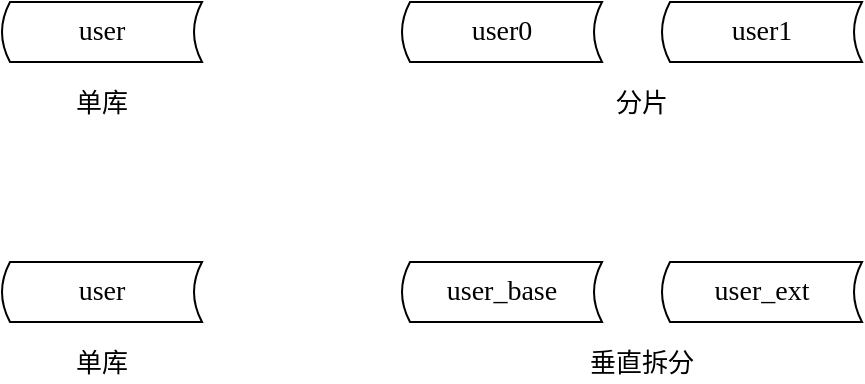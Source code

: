 <mxfile version="12.9.9" type="device" pages="4"><diagram id="cHXJ9bTuvYxFkufL6P1U" name="垂直拆分与水平切分"><mxGraphModel dx="1072" dy="792" grid="1" gridSize="10" guides="1" tooltips="1" connect="1" arrows="1" fold="1" page="1" pageScale="1" pageWidth="827" pageHeight="1169" math="0" shadow="0"><root><mxCell id="0"/><mxCell id="1" parent="0"/><mxCell id="yXXVbkdtq05244R4SasM-1" value="user" style="shape=dataStorage;whiteSpace=wrap;html=1;size=0.04;fontSize=14;fontFamily=Verdana;" vertex="1" parent="1"><mxGeometry x="180" y="170" width="100" height="30" as="geometry"/></mxCell><mxCell id="yXXVbkdtq05244R4SasM-2" value="user0" style="shape=dataStorage;whiteSpace=wrap;html=1;size=0.04;fontSize=14;fontFamily=Verdana;" vertex="1" parent="1"><mxGeometry x="380" y="170" width="100" height="30" as="geometry"/></mxCell><mxCell id="yXXVbkdtq05244R4SasM-3" value="user1" style="shape=dataStorage;whiteSpace=wrap;html=1;size=0.04;fontSize=14;fontFamily=Verdana;" vertex="1" parent="1"><mxGeometry x="510" y="170" width="100" height="30" as="geometry"/></mxCell><mxCell id="yXXVbkdtq05244R4SasM-4" value="user" style="shape=dataStorage;whiteSpace=wrap;html=1;size=0.04;fontSize=14;fontFamily=Verdana;" vertex="1" parent="1"><mxGeometry x="180" y="300" width="100" height="30" as="geometry"/></mxCell><mxCell id="yXXVbkdtq05244R4SasM-5" value="user_base" style="shape=dataStorage;whiteSpace=wrap;html=1;size=0.04;fontSize=14;fontFamily=Verdana;" vertex="1" parent="1"><mxGeometry x="380" y="300" width="100" height="30" as="geometry"/></mxCell><mxCell id="yXXVbkdtq05244R4SasM-6" value="user_ext" style="shape=dataStorage;whiteSpace=wrap;html=1;size=0.04;fontSize=14;fontFamily=Verdana;" vertex="1" parent="1"><mxGeometry x="510" y="300" width="100" height="30" as="geometry"/></mxCell><mxCell id="yXXVbkdtq05244R4SasM-7" value="单库" style="text;html=1;strokeColor=none;fillColor=none;align=center;verticalAlign=middle;whiteSpace=wrap;rounded=0;fontFamily=Verdana;fontSize=13;" vertex="1" parent="1"><mxGeometry x="210" y="210" width="40" height="20" as="geometry"/></mxCell><mxCell id="yXXVbkdtq05244R4SasM-8" value="分片" style="text;html=1;strokeColor=none;fillColor=none;align=center;verticalAlign=middle;whiteSpace=wrap;rounded=0;fontFamily=Verdana;fontSize=13;" vertex="1" parent="1"><mxGeometry x="480" y="210" width="40" height="20" as="geometry"/></mxCell><mxCell id="yXXVbkdtq05244R4SasM-9" value="单库" style="text;html=1;strokeColor=none;fillColor=none;align=center;verticalAlign=middle;whiteSpace=wrap;rounded=0;fontFamily=Verdana;fontSize=13;" vertex="1" parent="1"><mxGeometry x="210" y="340" width="40" height="20" as="geometry"/></mxCell><mxCell id="yXXVbkdtq05244R4SasM-10" value="垂直拆分" style="text;html=1;strokeColor=none;fillColor=none;align=center;verticalAlign=middle;whiteSpace=wrap;rounded=0;fontFamily=Verdana;fontSize=13;" vertex="1" parent="1"><mxGeometry x="470" y="340" width="60" height="20" as="geometry"/></mxCell></root></mxGraphModel></diagram><diagram id="cjuPaU8CrpwIIyyUUoxu" name="高可用"><mxGraphModel dx="1072" dy="792" grid="1" gridSize="10" guides="1" tooltips="1" connect="1" arrows="1" fold="1" page="1" pageScale="1" pageWidth="827" pageHeight="1169" math="0" shadow="0"><root><mxCell id="R0lEgRRvWp4TJdrfiQ_4-0"/><mxCell id="R0lEgRRvWp4TJdrfiQ_4-1" parent="R0lEgRRvWp4TJdrfiQ_4-0"/><mxCell id="Yo55XiwkaCCwu8jJKTqi-3" style="edgeStyle=orthogonalEdgeStyle;rounded=0;orthogonalLoop=1;jettySize=auto;html=1;exitX=0.5;exitY=1;exitDx=0;exitDy=0;fontFamily=Verdana;fontSize=14;" edge="1" parent="R0lEgRRvWp4TJdrfiQ_4-1" source="Yo55XiwkaCCwu8jJKTqi-0" target="Yo55XiwkaCCwu8jJKTqi-1"><mxGeometry relative="1" as="geometry"/></mxCell><mxCell id="Yo55XiwkaCCwu8jJKTqi-0" value="client" style="rounded=1;whiteSpace=wrap;html=1;fontFamily=Verdana;fontSize=14;arcSize=50;fillColor=#dae8fc;strokeColor=#6c8ebf;" vertex="1" parent="R0lEgRRvWp4TJdrfiQ_4-1"><mxGeometry y="120" width="120" height="30" as="geometry"/></mxCell><mxCell id="Yo55XiwkaCCwu8jJKTqi-6" style="edgeStyle=orthogonalEdgeStyle;rounded=0;orthogonalLoop=1;jettySize=auto;html=1;exitX=1;exitY=0.5;exitDx=0;exitDy=0;entryX=0;entryY=0.5;entryDx=0;entryDy=0;fontFamily=Verdana;fontSize=14;" edge="1" parent="R0lEgRRvWp4TJdrfiQ_4-1"><mxGeometry relative="1" as="geometry"><mxPoint x="120" y="210" as="sourcePoint"/><mxPoint x="170" y="210" as="targetPoint"/></mxGeometry></mxCell><mxCell id="Yo55XiwkaCCwu8jJKTqi-1" value="nginx" style="rounded=0;whiteSpace=wrap;html=1;fontFamily=Verdana;fontSize=14;" vertex="1" parent="R0lEgRRvWp4TJdrfiQ_4-1"><mxGeometry y="200" width="120" height="30" as="geometry"/></mxCell><mxCell id="Yo55XiwkaCCwu8jJKTqi-7" style="edgeStyle=orthogonalEdgeStyle;rounded=0;orthogonalLoop=1;jettySize=auto;html=1;exitX=0;exitY=0.5;exitDx=0;exitDy=0;entryX=1;entryY=0.5;entryDx=0;entryDy=0;fontFamily=Verdana;fontSize=14;" edge="1" parent="R0lEgRRvWp4TJdrfiQ_4-1"><mxGeometry relative="1" as="geometry"><mxPoint x="170" y="220" as="sourcePoint"/><mxPoint x="120" y="220" as="targetPoint"/></mxGeometry></mxCell><mxCell id="Yo55XiwkaCCwu8jJKTqi-2" value="nginx" style="rounded=0;whiteSpace=wrap;html=1;fontFamily=Verdana;fontSize=14;" vertex="1" parent="R0lEgRRvWp4TJdrfiQ_4-1"><mxGeometry x="170" y="200" width="120" height="30" as="geometry"/></mxCell><mxCell id="Yo55XiwkaCCwu8jJKTqi-8" value="1.2.3.4" style="text;html=1;strokeColor=none;fillColor=none;align=center;verticalAlign=middle;whiteSpace=wrap;rounded=0;fontFamily=Verdana;fontSize=13;" vertex="1" parent="R0lEgRRvWp4TJdrfiQ_4-1"><mxGeometry x="10" y="180" width="40" height="20" as="geometry"/></mxCell><mxCell id="Yo55XiwkaCCwu8jJKTqi-9" value="1.2.3.4" style="text;html=1;strokeColor=none;fillColor=none;align=center;verticalAlign=middle;whiteSpace=wrap;rounded=0;fontFamily=Verdana;fontSize=13;" vertex="1" parent="R0lEgRRvWp4TJdrfiQ_4-1"><mxGeometry x="180" y="180" width="40" height="20" as="geometry"/></mxCell><mxCell id="Yo55XiwkaCCwu8jJKTqi-10" value="keepalived + virtual IP&lt;br&gt;保障高可用" style="text;html=1;strokeColor=none;fillColor=none;align=center;verticalAlign=middle;whiteSpace=wrap;rounded=0;fontFamily=Verdana;fontSize=13;" vertex="1" parent="R0lEgRRvWp4TJdrfiQ_4-1"><mxGeometry x="60" y="240" width="160" height="20" as="geometry"/></mxCell><mxCell id="Yo55XiwkaCCwu8jJKTqi-18" style="rounded=0;orthogonalLoop=1;jettySize=auto;html=1;exitX=0.5;exitY=1;exitDx=0;exitDy=0;entryX=0.5;entryY=0;entryDx=0;entryDy=0;fontFamily=Verdana;fontSize=13;" edge="1" parent="R0lEgRRvWp4TJdrfiQ_4-1" source="Yo55XiwkaCCwu8jJKTqi-11" target="Yo55XiwkaCCwu8jJKTqi-14"><mxGeometry relative="1" as="geometry"/></mxCell><mxCell id="Yo55XiwkaCCwu8jJKTqi-19" style="edgeStyle=none;rounded=0;orthogonalLoop=1;jettySize=auto;html=1;exitX=0.5;exitY=1;exitDx=0;exitDy=0;entryX=0.5;entryY=0;entryDx=0;entryDy=0;fontFamily=Verdana;fontSize=13;" edge="1" parent="R0lEgRRvWp4TJdrfiQ_4-1" source="Yo55XiwkaCCwu8jJKTqi-11" target="Yo55XiwkaCCwu8jJKTqi-15"><mxGeometry relative="1" as="geometry"/></mxCell><mxCell id="Yo55XiwkaCCwu8jJKTqi-11" value="nginx" style="rounded=0;whiteSpace=wrap;html=1;fontFamily=Verdana;fontSize=14;" vertex="1" parent="R0lEgRRvWp4TJdrfiQ_4-1"><mxGeometry x="565" y="120" width="120" height="30" as="geometry"/></mxCell><mxCell id="Yo55XiwkaCCwu8jJKTqi-12" value="shadow-nginx" style="strokeWidth=1;html=1;shape=mxgraph.flowchart.annotation_1;align=left;pointerEvents=1;fontFamily=Verdana;fontSize=13;" vertex="1" parent="R0lEgRRvWp4TJdrfiQ_4-1"><mxGeometry x="330" y="200" width="40" height="30" as="geometry"/></mxCell><mxCell id="Yo55XiwkaCCwu8jJKTqi-13" value="" style="endArrow=none;html=1;fontFamily=Verdana;fontSize=13;exitX=1;exitY=0.5;exitDx=0;exitDy=0;entryX=0;entryY=0.5;entryDx=0;entryDy=0;entryPerimeter=0;" edge="1" parent="R0lEgRRvWp4TJdrfiQ_4-1" source="Yo55XiwkaCCwu8jJKTqi-2" target="Yo55XiwkaCCwu8jJKTqi-12"><mxGeometry width="50" height="50" relative="1" as="geometry"><mxPoint x="390" y="410" as="sourcePoint"/><mxPoint x="440" y="360" as="targetPoint"/></mxGeometry></mxCell><mxCell id="Yo55XiwkaCCwu8jJKTqi-14" value="web-server" style="rounded=0;whiteSpace=wrap;html=1;fontFamily=Verdana;fontSize=14;" vertex="1" parent="R0lEgRRvWp4TJdrfiQ_4-1"><mxGeometry x="490" y="230" width="120" height="30" as="geometry"/></mxCell><mxCell id="Yo55XiwkaCCwu8jJKTqi-15" value="web-server" style="rounded=0;whiteSpace=wrap;html=1;fontFamily=Verdana;fontSize=14;" vertex="1" parent="R0lEgRRvWp4TJdrfiQ_4-1"><mxGeometry x="640" y="230" width="120" height="30" as="geometry"/></mxCell><mxCell id="Yo55XiwkaCCwu8jJKTqi-16" value="nginx-conf" style="strokeWidth=1;html=1;shape=mxgraph.flowchart.annotation_1;align=left;pointerEvents=1;fontFamily=Verdana;fontSize=13;" vertex="1" parent="R0lEgRRvWp4TJdrfiQ_4-1"><mxGeometry x="730" y="120" width="40" height="30" as="geometry"/></mxCell><mxCell id="Yo55XiwkaCCwu8jJKTqi-17" value="" style="endArrow=none;html=1;fontFamily=Verdana;fontSize=13;entryX=0;entryY=0.5;entryDx=0;entryDy=0;entryPerimeter=0;exitX=1;exitY=0.5;exitDx=0;exitDy=0;" edge="1" parent="R0lEgRRvWp4TJdrfiQ_4-1" source="Yo55XiwkaCCwu8jJKTqi-11" target="Yo55XiwkaCCwu8jJKTqi-16"><mxGeometry width="50" height="50" relative="1" as="geometry"><mxPoint x="390" y="410" as="sourcePoint"/><mxPoint x="440" y="360" as="targetPoint"/></mxGeometry></mxCell><mxCell id="Yo55XiwkaCCwu8jJKTqi-20" value="192.168.0.1" style="text;html=1;strokeColor=none;fillColor=none;align=center;verticalAlign=middle;whiteSpace=wrap;rounded=0;fontFamily=Verdana;fontSize=13;" vertex="1" parent="R0lEgRRvWp4TJdrfiQ_4-1"><mxGeometry x="530" y="260" width="40" height="20" as="geometry"/></mxCell><mxCell id="Yo55XiwkaCCwu8jJKTqi-21" value="192.168.0.2" style="text;html=1;strokeColor=none;fillColor=none;align=center;verticalAlign=middle;whiteSpace=wrap;rounded=0;fontFamily=Verdana;fontSize=13;" vertex="1" parent="R0lEgRRvWp4TJdrfiQ_4-1"><mxGeometry x="680" y="260" width="40" height="20" as="geometry"/></mxCell><mxCell id="Yo55XiwkaCCwu8jJKTqi-22" value="web保障高可用" style="text;html=1;strokeColor=none;fillColor=none;align=center;verticalAlign=middle;whiteSpace=wrap;rounded=0;fontFamily=Verdana;fontSize=13;" vertex="1" parent="R0lEgRRvWp4TJdrfiQ_4-1"><mxGeometry x="575" y="280" width="100" height="20" as="geometry"/></mxCell><mxCell id="Yo55XiwkaCCwu8jJKTqi-24" value="" style="rounded=0;whiteSpace=wrap;html=1;strokeWidth=1;fontFamily=Verdana;fontSize=13;" vertex="1" parent="R0lEgRRvWp4TJdrfiQ_4-1"><mxGeometry x="70" y="350" width="120" height="80" as="geometry"/></mxCell><mxCell id="Yo55XiwkaCCwu8jJKTqi-29" style="edgeStyle=none;rounded=0;orthogonalLoop=1;jettySize=auto;html=1;exitX=0.5;exitY=1;exitDx=0;exitDy=0;entryX=0.5;entryY=0;entryDx=0;entryDy=0;fontFamily=Verdana;fontSize=14;" edge="1" parent="R0lEgRRvWp4TJdrfiQ_4-1" source="Yo55XiwkaCCwu8jJKTqi-25" target="Yo55XiwkaCCwu8jJKTqi-27"><mxGeometry relative="1" as="geometry"/></mxCell><mxCell id="Yo55XiwkaCCwu8jJKTqi-30" style="edgeStyle=none;rounded=0;orthogonalLoop=1;jettySize=auto;html=1;exitX=0.5;exitY=1;exitDx=0;exitDy=0;entryX=0.5;entryY=0;entryDx=0;entryDy=0;fontFamily=Verdana;fontSize=14;" edge="1" parent="R0lEgRRvWp4TJdrfiQ_4-1" source="Yo55XiwkaCCwu8jJKTqi-25" target="Yo55XiwkaCCwu8jJKTqi-28"><mxGeometry relative="1" as="geometry"/></mxCell><mxCell id="Yo55XiwkaCCwu8jJKTqi-25" value="connection&lt;br&gt;pool" style="rounded=0;whiteSpace=wrap;html=1;strokeWidth=1;fontFamily=Verdana;fontSize=14;" vertex="1" parent="R0lEgRRvWp4TJdrfiQ_4-1"><mxGeometry x="80" y="380" width="100" height="50" as="geometry"/></mxCell><mxCell id="Yo55XiwkaCCwu8jJKTqi-26" value="web-server" style="text;html=1;strokeColor=none;fillColor=none;align=center;verticalAlign=middle;whiteSpace=wrap;rounded=0;fontFamily=Verdana;fontSize=14;" vertex="1" parent="R0lEgRRvWp4TJdrfiQ_4-1"><mxGeometry x="85" y="350" width="90" height="20" as="geometry"/></mxCell><mxCell id="Yo55XiwkaCCwu8jJKTqi-27" value="service" style="rounded=0;whiteSpace=wrap;html=1;fontFamily=Verdana;fontSize=14;" vertex="1" parent="R0lEgRRvWp4TJdrfiQ_4-1"><mxGeometry y="510" width="120" height="30" as="geometry"/></mxCell><mxCell id="Yo55XiwkaCCwu8jJKTqi-28" value="service" style="rounded=0;whiteSpace=wrap;html=1;fontFamily=Verdana;fontSize=14;" vertex="1" parent="R0lEgRRvWp4TJdrfiQ_4-1"><mxGeometry x="140" y="510" width="120" height="30" as="geometry"/></mxCell><mxCell id="Yo55XiwkaCCwu8jJKTqi-31" value="192.168.0.1" style="text;html=1;strokeColor=none;fillColor=none;align=center;verticalAlign=middle;whiteSpace=wrap;rounded=0;fontFamily=Verdana;fontSize=13;" vertex="1" parent="R0lEgRRvWp4TJdrfiQ_4-1"><mxGeometry x="40" y="540" width="40" height="20" as="geometry"/></mxCell><mxCell id="Yo55XiwkaCCwu8jJKTqi-32" value="192.168.0.2" style="text;html=1;strokeColor=none;fillColor=none;align=center;verticalAlign=middle;whiteSpace=wrap;rounded=0;fontFamily=Verdana;fontSize=13;" vertex="1" parent="R0lEgRRvWp4TJdrfiQ_4-1"><mxGeometry x="180" y="540" width="40" height="20" as="geometry"/></mxCell><mxCell id="Yo55XiwkaCCwu8jJKTqi-33" value="service-connection-pool&lt;br&gt;保障高可用" style="text;html=1;strokeColor=none;fillColor=none;align=center;verticalAlign=middle;whiteSpace=wrap;rounded=0;fontFamily=Verdana;fontSize=13;" vertex="1" parent="R0lEgRRvWp4TJdrfiQ_4-1"><mxGeometry x="50" y="565" width="160" height="20" as="geometry"/></mxCell><mxCell id="Yo55XiwkaCCwu8jJKTqi-34" value="" style="rounded=0;whiteSpace=wrap;html=1;strokeWidth=1;fontFamily=Verdana;fontSize=13;" vertex="1" parent="R0lEgRRvWp4TJdrfiQ_4-1"><mxGeometry x="450" y="350" width="120" height="80" as="geometry"/></mxCell><mxCell id="Yo55XiwkaCCwu8jJKTqi-47" style="edgeStyle=none;rounded=0;orthogonalLoop=1;jettySize=auto;html=1;exitX=0.5;exitY=1;exitDx=0;exitDy=0;entryX=0.5;entryY=0;entryDx=0;entryDy=0;fontFamily=Verdana;fontSize=14;" edge="1" parent="R0lEgRRvWp4TJdrfiQ_4-1" source="Yo55XiwkaCCwu8jJKTqi-35" target="Yo55XiwkaCCwu8jJKTqi-37"><mxGeometry relative="1" as="geometry"/></mxCell><mxCell id="Yo55XiwkaCCwu8jJKTqi-35" value="redis&lt;br&gt;client" style="rounded=0;whiteSpace=wrap;html=1;strokeWidth=1;fontFamily=Verdana;fontSize=14;" vertex="1" parent="R0lEgRRvWp4TJdrfiQ_4-1"><mxGeometry x="460" y="380" width="100" height="50" as="geometry"/></mxCell><mxCell id="Yo55XiwkaCCwu8jJKTqi-36" value="service" style="text;html=1;strokeColor=none;fillColor=none;align=center;verticalAlign=middle;whiteSpace=wrap;rounded=0;fontFamily=Verdana;fontSize=14;" vertex="1" parent="R0lEgRRvWp4TJdrfiQ_4-1"><mxGeometry x="465" y="350" width="90" height="20" as="geometry"/></mxCell><mxCell id="Yo55XiwkaCCwu8jJKTqi-42" style="edgeStyle=none;rounded=0;orthogonalLoop=1;jettySize=auto;html=1;exitX=0.5;exitY=1;exitDx=0;exitDy=0;entryX=0.5;entryY=0;entryDx=0;entryDy=0;fontFamily=Verdana;fontSize=14;" edge="1" parent="R0lEgRRvWp4TJdrfiQ_4-1" source="Yo55XiwkaCCwu8jJKTqi-37" target="Yo55XiwkaCCwu8jJKTqi-39"><mxGeometry relative="1" as="geometry"/></mxCell><mxCell id="Yo55XiwkaCCwu8jJKTqi-37" value="redis-Master" style="rounded=0;whiteSpace=wrap;html=1;fontFamily=Verdana;fontSize=14;fillColor=#f8cecc;strokeColor=#b85450;" vertex="1" parent="R0lEgRRvWp4TJdrfiQ_4-1"><mxGeometry x="450" y="480" width="120" height="30" as="geometry"/></mxCell><mxCell id="Yo55XiwkaCCwu8jJKTqi-39" value="redis-Slave" style="rounded=0;whiteSpace=wrap;html=1;fontFamily=Verdana;fontSize=14;fillColor=#f8cecc;strokeColor=#b85450;" vertex="1" parent="R0lEgRRvWp4TJdrfiQ_4-1"><mxGeometry x="530" y="570" width="120" height="30" as="geometry"/></mxCell><mxCell id="Yo55XiwkaCCwu8jJKTqi-41" style="edgeStyle=none;rounded=0;orthogonalLoop=1;jettySize=auto;html=1;exitX=0;exitY=0.5;exitDx=0;exitDy=0;entryX=1;entryY=0.5;entryDx=0;entryDy=0;fontFamily=Verdana;fontSize=14;" edge="1" parent="R0lEgRRvWp4TJdrfiQ_4-1" source="Yo55XiwkaCCwu8jJKTqi-40" target="Yo55XiwkaCCwu8jJKTqi-37"><mxGeometry relative="1" as="geometry"/></mxCell><mxCell id="Yo55XiwkaCCwu8jJKTqi-43" style="edgeStyle=none;rounded=0;orthogonalLoop=1;jettySize=auto;html=1;exitX=0;exitY=0.5;exitDx=0;exitDy=0;entryX=1;entryY=0.5;entryDx=0;entryDy=0;fontFamily=Verdana;fontSize=14;" edge="1" parent="R0lEgRRvWp4TJdrfiQ_4-1" source="Yo55XiwkaCCwu8jJKTqi-40" target="Yo55XiwkaCCwu8jJKTqi-39"><mxGeometry relative="1" as="geometry"/></mxCell><mxCell id="Yo55XiwkaCCwu8jJKTqi-40" value="redis-sentinel集群" style="rounded=0;whiteSpace=wrap;html=1;fontFamily=Verdana;fontSize=14;" vertex="1" parent="R0lEgRRvWp4TJdrfiQ_4-1"><mxGeometry x="687" y="480" width="140" height="30" as="geometry"/></mxCell><mxCell id="Yo55XiwkaCCwu8jJKTqi-44" value="监控" style="text;html=1;strokeColor=none;fillColor=#ffffff;align=center;verticalAlign=middle;whiteSpace=wrap;rounded=0;fontFamily=Verdana;fontSize=13;" vertex="1" parent="R0lEgRRvWp4TJdrfiQ_4-1"><mxGeometry x="605" y="485" width="40" height="20" as="geometry"/></mxCell><mxCell id="Yo55XiwkaCCwu8jJKTqi-45" value="同步" style="text;html=1;strokeColor=none;fillColor=#ffffff;align=center;verticalAlign=middle;whiteSpace=wrap;rounded=0;fontFamily=Verdana;fontSize=13;" vertex="1" parent="R0lEgRRvWp4TJdrfiQ_4-1"><mxGeometry x="535" y="530" width="40" height="20" as="geometry"/></mxCell><mxCell id="Yo55XiwkaCCwu8jJKTqi-46" value="监控" style="text;html=1;strokeColor=none;fillColor=#ffffff;align=center;verticalAlign=middle;whiteSpace=wrap;rounded=0;fontFamily=Verdana;fontSize=13;" vertex="1" parent="R0lEgRRvWp4TJdrfiQ_4-1"><mxGeometry x="650" y="530" width="40" height="20" as="geometry"/></mxCell><mxCell id="Yo55XiwkaCCwu8jJKTqi-48" value="主从cache集群+哨兵监控&lt;br&gt;保证集群高可用" style="text;html=1;strokeColor=none;fillColor=none;align=center;verticalAlign=middle;whiteSpace=wrap;rounded=0;fontFamily=Verdana;fontSize=13;" vertex="1" parent="R0lEgRRvWp4TJdrfiQ_4-1"><mxGeometry x="545" y="610" width="160" height="20" as="geometry"/></mxCell></root></mxGraphModel></diagram><diagram id="0lLbZSlMw4wosfLUOM_E" name="从库高可用"><mxGraphModel dx="1072" dy="792" grid="1" gridSize="10" guides="1" tooltips="1" connect="1" arrows="1" fold="1" page="1" pageScale="1" pageWidth="827" pageHeight="1169" math="0" shadow="0"><root><mxCell id="L9Lb4GcVMqWj3CEtq9_g-0"/><mxCell id="L9Lb4GcVMqWj3CEtq9_g-1" parent="L9Lb4GcVMqWj3CEtq9_g-0"/><mxCell id="N3piHp5VtlPQtu1yn1-5-3" style="edgeStyle=none;rounded=0;orthogonalLoop=1;jettySize=auto;html=1;exitX=0.5;exitY=1;exitDx=0;exitDy=0;entryX=0.5;entryY=0;entryDx=0;entryDy=0;fontFamily=Verdana;fontSize=14;" edge="1" parent="L9Lb4GcVMqWj3CEtq9_g-1" source="N3piHp5VtlPQtu1yn1-5-0" target="N3piHp5VtlPQtu1yn1-5-1"><mxGeometry relative="1" as="geometry"/></mxCell><mxCell id="N3piHp5VtlPQtu1yn1-5-4" style="edgeStyle=none;rounded=0;orthogonalLoop=1;jettySize=auto;html=1;exitX=0.5;exitY=1;exitDx=0;exitDy=0;entryX=0.5;entryY=0;entryDx=0;entryDy=0;fontFamily=Verdana;fontSize=14;" edge="1" parent="L9Lb4GcVMqWj3CEtq9_g-1" source="N3piHp5VtlPQtu1yn1-5-0" target="N3piHp5VtlPQtu1yn1-5-2"><mxGeometry relative="1" as="geometry"/></mxCell><mxCell id="N3piHp5VtlPQtu1yn1-5-0" value="m" style="shape=dataStorage;whiteSpace=wrap;html=1;size=0.04;fontSize=14;fontFamily=Verdana;" vertex="1" parent="L9Lb4GcVMqWj3CEtq9_g-1"><mxGeometry x="180" y="170" width="100" height="30" as="geometry"/></mxCell><mxCell id="N3piHp5VtlPQtu1yn1-5-1" value="s" style="shape=dataStorage;whiteSpace=wrap;html=1;size=0.04;fontSize=14;fontFamily=Verdana;" vertex="1" parent="L9Lb4GcVMqWj3CEtq9_g-1"><mxGeometry x="95" y="280" width="100" height="30" as="geometry"/></mxCell><mxCell id="N3piHp5VtlPQtu1yn1-5-2" value="s" style="shape=dataStorage;whiteSpace=wrap;html=1;size=0.04;fontSize=14;fontFamily=Verdana;" vertex="1" parent="L9Lb4GcVMqWj3CEtq9_g-1"><mxGeometry x="265" y="280" width="100" height="30" as="geometry"/></mxCell><mxCell id="N3piHp5VtlPQtu1yn1-5-6" value="" style="shape=flexArrow;endArrow=classic;html=1;fontFamily=Verdana;fontSize=14;width=9;endSize=3.7;endWidth=12;" edge="1" parent="L9Lb4GcVMqWj3CEtq9_g-1"><mxGeometry width="50" height="50" relative="1" as="geometry"><mxPoint x="230" y="120" as="sourcePoint"/><mxPoint x="229.5" y="170" as="targetPoint"/></mxGeometry></mxCell><mxCell id="N3piHp5VtlPQtu1yn1-5-7" value="" style="shape=flexArrow;endArrow=classic;html=1;fontFamily=Verdana;fontSize=14;width=9;endSize=3.7;endWidth=12;" edge="1" parent="L9Lb4GcVMqWj3CEtq9_g-1"><mxGeometry width="50" height="50" relative="1" as="geometry"><mxPoint x="340.5" y="230" as="sourcePoint"/><mxPoint x="340" y="280" as="targetPoint"/></mxGeometry></mxCell><mxCell id="N3piHp5VtlPQtu1yn1-5-8" value="" style="shape=flexArrow;endArrow=classic;html=1;fontFamily=Verdana;fontSize=14;width=9;endSize=3.7;endWidth=12;" edge="1" parent="L9Lb4GcVMqWj3CEtq9_g-1"><mxGeometry width="50" height="50" relative="1" as="geometry"><mxPoint x="120.5" y="230" as="sourcePoint"/><mxPoint x="120" y="280" as="targetPoint"/></mxGeometry></mxCell><mxCell id="N3piHp5VtlPQtu1yn1-5-9" value="W" style="text;html=1;strokeColor=none;fillColor=none;align=center;verticalAlign=middle;whiteSpace=wrap;rounded=0;fontFamily=Verdana;fontSize=14;" vertex="1" parent="L9Lb4GcVMqWj3CEtq9_g-1"><mxGeometry x="230" y="130" width="40" height="20" as="geometry"/></mxCell><mxCell id="N3piHp5VtlPQtu1yn1-5-10" value="R" style="text;html=1;strokeColor=none;fillColor=none;align=center;verticalAlign=middle;whiteSpace=wrap;rounded=0;fontFamily=Verdana;fontSize=14;" vertex="1" parent="L9Lb4GcVMqWj3CEtq9_g-1"><mxGeometry x="340" y="240" width="40" height="20" as="geometry"/></mxCell><mxCell id="N3piHp5VtlPQtu1yn1-5-11" value="R" style="text;html=1;strokeColor=none;fillColor=none;align=center;verticalAlign=middle;whiteSpace=wrap;rounded=0;fontFamily=Verdana;fontSize=14;" vertex="1" parent="L9Lb4GcVMqWj3CEtq9_g-1"><mxGeometry x="80" y="240" width="40" height="20" as="geometry"/></mxCell></root></mxGraphModel></diagram><diagram id="4OpZQYN60I3b1zBsNv-D" name="写库高可用"><mxGraphModel dx="1072" dy="792" grid="1" gridSize="10" guides="1" tooltips="1" connect="1" arrows="1" fold="1" page="1" pageScale="1" pageWidth="827" pageHeight="1169" math="0" shadow="0"><root><mxCell id="NdZXKT1K8Wo6Z7k4UiSj-0"/><mxCell id="NdZXKT1K8Wo6Z7k4UiSj-1" parent="NdZXKT1K8Wo6Z7k4UiSj-0"/><mxCell id="bnzYNfWHYbyaYb15kgwo-0" style="edgeStyle=none;rounded=0;orthogonalLoop=1;jettySize=auto;html=1;exitX=0.5;exitY=1;exitDx=0;exitDy=0;entryX=0.5;entryY=0;entryDx=0;entryDy=0;fontFamily=Verdana;fontSize=14;" edge="1" parent="NdZXKT1K8Wo6Z7k4UiSj-1" source="bnzYNfWHYbyaYb15kgwo-2" target="bnzYNfWHYbyaYb15kgwo-3"><mxGeometry relative="1" as="geometry"/></mxCell><mxCell id="bnzYNfWHYbyaYb15kgwo-1" style="edgeStyle=none;rounded=0;orthogonalLoop=1;jettySize=auto;html=1;exitX=0.5;exitY=1;exitDx=0;exitDy=0;entryX=0.5;entryY=0;entryDx=0;entryDy=0;fontFamily=Verdana;fontSize=14;" edge="1" parent="NdZXKT1K8Wo6Z7k4UiSj-1" source="bnzYNfWHYbyaYb15kgwo-11" target="bnzYNfWHYbyaYb15kgwo-4"><mxGeometry relative="1" as="geometry"/></mxCell><mxCell id="bnzYNfWHYbyaYb15kgwo-12" style="edgeStyle=none;rounded=0;orthogonalLoop=1;jettySize=auto;html=1;exitX=1;exitY=0.5;exitDx=0;exitDy=0;entryX=0;entryY=0.5;entryDx=0;entryDy=0;fontFamily=Verdana;fontSize=14;" edge="1" parent="NdZXKT1K8Wo6Z7k4UiSj-1"><mxGeometry relative="1" as="geometry"><mxPoint x="190" y="181" as="sourcePoint"/><mxPoint x="250" y="181" as="targetPoint"/></mxGeometry></mxCell><mxCell id="bnzYNfWHYbyaYb15kgwo-2" value="m" style="shape=dataStorage;whiteSpace=wrap;html=1;size=0.04;fontSize=14;fontFamily=Verdana;" vertex="1" parent="NdZXKT1K8Wo6Z7k4UiSj-1"><mxGeometry x="90" y="170" width="100" height="30" as="geometry"/></mxCell><mxCell id="bnzYNfWHYbyaYb15kgwo-3" value="s" style="shape=dataStorage;whiteSpace=wrap;html=1;size=0.04;fontSize=14;fontFamily=Verdana;" vertex="1" parent="NdZXKT1K8Wo6Z7k4UiSj-1"><mxGeometry x="15" y="280" width="100" height="30" as="geometry"/></mxCell><mxCell id="bnzYNfWHYbyaYb15kgwo-4" value="s" style="shape=dataStorage;whiteSpace=wrap;html=1;size=0.04;fontSize=14;fontFamily=Verdana;" vertex="1" parent="NdZXKT1K8Wo6Z7k4UiSj-1"><mxGeometry x="340" y="280" width="100" height="30" as="geometry"/></mxCell><mxCell id="bnzYNfWHYbyaYb15kgwo-5" value="" style="shape=flexArrow;endArrow=classic;html=1;fontFamily=Verdana;fontSize=14;width=9;endSize=3.7;endWidth=12;" edge="1" parent="NdZXKT1K8Wo6Z7k4UiSj-1"><mxGeometry width="50" height="50" relative="1" as="geometry"><mxPoint x="140" y="120" as="sourcePoint"/><mxPoint x="139.5" y="170" as="targetPoint"/></mxGeometry></mxCell><mxCell id="bnzYNfWHYbyaYb15kgwo-6" value="" style="shape=flexArrow;endArrow=classic;html=1;fontFamily=Verdana;fontSize=14;width=9;endSize=3.7;endWidth=12;" edge="1" parent="NdZXKT1K8Wo6Z7k4UiSj-1"><mxGeometry width="50" height="50" relative="1" as="geometry"><mxPoint x="415.5" y="230" as="sourcePoint"/><mxPoint x="415" y="280" as="targetPoint"/></mxGeometry></mxCell><mxCell id="bnzYNfWHYbyaYb15kgwo-7" value="" style="shape=flexArrow;endArrow=classic;html=1;fontFamily=Verdana;fontSize=14;width=9;endSize=3.7;endWidth=12;" edge="1" parent="NdZXKT1K8Wo6Z7k4UiSj-1"><mxGeometry width="50" height="50" relative="1" as="geometry"><mxPoint x="40.5" y="230" as="sourcePoint"/><mxPoint x="40" y="280" as="targetPoint"/></mxGeometry></mxCell><mxCell id="bnzYNfWHYbyaYb15kgwo-8" value="W" style="text;html=1;strokeColor=none;fillColor=none;align=center;verticalAlign=middle;whiteSpace=wrap;rounded=0;fontFamily=Verdana;fontSize=14;" vertex="1" parent="NdZXKT1K8Wo6Z7k4UiSj-1"><mxGeometry x="140" y="130" width="40" height="20" as="geometry"/></mxCell><mxCell id="bnzYNfWHYbyaYb15kgwo-9" value="R" style="text;html=1;strokeColor=none;fillColor=none;align=center;verticalAlign=middle;whiteSpace=wrap;rounded=0;fontFamily=Verdana;fontSize=14;" vertex="1" parent="NdZXKT1K8Wo6Z7k4UiSj-1"><mxGeometry x="415" y="240" width="40" height="20" as="geometry"/></mxCell><mxCell id="bnzYNfWHYbyaYb15kgwo-10" value="R" style="text;html=1;strokeColor=none;fillColor=none;align=center;verticalAlign=middle;whiteSpace=wrap;rounded=0;fontFamily=Verdana;fontSize=14;" vertex="1" parent="NdZXKT1K8Wo6Z7k4UiSj-1"><mxGeometry y="240" width="40" height="20" as="geometry"/></mxCell><mxCell id="bnzYNfWHYbyaYb15kgwo-13" style="edgeStyle=none;rounded=0;orthogonalLoop=1;jettySize=auto;html=1;exitX=0;exitY=0.5;exitDx=0;exitDy=0;entryX=1;entryY=0.5;entryDx=0;entryDy=0;fontFamily=Verdana;fontSize=14;" edge="1" parent="NdZXKT1K8Wo6Z7k4UiSj-1"><mxGeometry relative="1" as="geometry"><mxPoint x="250" y="189" as="sourcePoint"/><mxPoint x="190" y="189" as="targetPoint"/></mxGeometry></mxCell><mxCell id="bnzYNfWHYbyaYb15kgwo-11" value="m" style="shape=dataStorage;whiteSpace=wrap;html=1;size=0.04;fontSize=14;fontFamily=Verdana;" vertex="1" parent="NdZXKT1K8Wo6Z7k4UiSj-1"><mxGeometry x="250" y="170" width="100" height="30" as="geometry"/></mxCell><mxCell id="bnzYNfWHYbyaYb15kgwo-14" value="" style="shape=flexArrow;endArrow=classic;html=1;fontFamily=Verdana;fontSize=14;width=9;endSize=3.7;endWidth=12;" edge="1" parent="NdZXKT1K8Wo6Z7k4UiSj-1"><mxGeometry width="50" height="50" relative="1" as="geometry"><mxPoint x="300.5" y="120" as="sourcePoint"/><mxPoint x="300" y="170" as="targetPoint"/></mxGeometry></mxCell><mxCell id="bnzYNfWHYbyaYb15kgwo-15" value="W" style="text;html=1;strokeColor=none;fillColor=none;align=center;verticalAlign=middle;whiteSpace=wrap;rounded=0;fontFamily=Verdana;fontSize=14;" vertex="1" parent="NdZXKT1K8Wo6Z7k4UiSj-1"><mxGeometry x="300.5" y="130" width="40" height="20" as="geometry"/></mxCell><mxCell id="bnzYNfWHYbyaYb15kgwo-16" style="edgeStyle=none;rounded=0;orthogonalLoop=1;jettySize=auto;html=1;exitX=0.25;exitY=1;exitDx=0;exitDy=0;entryX=0.25;entryY=0;entryDx=0;entryDy=0;fontFamily=Verdana;fontSize=14;" edge="1" parent="NdZXKT1K8Wo6Z7k4UiSj-1" source="bnzYNfWHYbyaYb15kgwo-20" target="bnzYNfWHYbyaYb15kgwo-17"><mxGeometry relative="1" as="geometry"/></mxCell><mxCell id="bnzYNfWHYbyaYb15kgwo-23" style="edgeStyle=none;rounded=0;orthogonalLoop=1;jettySize=auto;html=1;exitX=0.75;exitY=0;exitDx=0;exitDy=0;entryX=0.75;entryY=1;entryDx=0;entryDy=0;fontFamily=Verdana;fontSize=14;" edge="1" parent="NdZXKT1K8Wo6Z7k4UiSj-1" source="bnzYNfWHYbyaYb15kgwo-17" target="bnzYNfWHYbyaYb15kgwo-20"><mxGeometry relative="1" as="geometry"/></mxCell><mxCell id="bnzYNfWHYbyaYb15kgwo-17" value="s(m)" style="shape=dataStorage;whiteSpace=wrap;html=1;size=0.04;fontSize=14;fontFamily=Verdana;" vertex="1" parent="NdZXKT1K8Wo6Z7k4UiSj-1"><mxGeometry x="550" y="280" width="100" height="30" as="geometry"/></mxCell><mxCell id="bnzYNfWHYbyaYb15kgwo-18" value="" style="shape=flexArrow;endArrow=classic;html=1;fontFamily=Verdana;fontSize=14;width=9;endSize=3.7;endWidth=12;" edge="1" parent="NdZXKT1K8Wo6Z7k4UiSj-1"><mxGeometry width="50" height="50" relative="1" as="geometry"><mxPoint x="620.5" y="120" as="sourcePoint"/><mxPoint x="620" y="170" as="targetPoint"/></mxGeometry></mxCell><mxCell id="bnzYNfWHYbyaYb15kgwo-19" value="R" style="text;html=1;strokeColor=none;fillColor=none;align=center;verticalAlign=middle;whiteSpace=wrap;rounded=0;fontFamily=Verdana;fontSize=14;" vertex="1" parent="NdZXKT1K8Wo6Z7k4UiSj-1"><mxGeometry x="620" y="130" width="40" height="20" as="geometry"/></mxCell><mxCell id="bnzYNfWHYbyaYb15kgwo-20" value="m" style="shape=dataStorage;whiteSpace=wrap;html=1;size=0.04;fontSize=14;fontFamily=Verdana;" vertex="1" parent="NdZXKT1K8Wo6Z7k4UiSj-1"><mxGeometry x="550" y="170" width="100" height="30" as="geometry"/></mxCell><mxCell id="bnzYNfWHYbyaYb15kgwo-21" value="" style="shape=flexArrow;endArrow=classic;html=1;fontFamily=Verdana;fontSize=14;width=9;endSize=3.7;endWidth=12;" edge="1" parent="NdZXKT1K8Wo6Z7k4UiSj-1"><mxGeometry width="50" height="50" relative="1" as="geometry"><mxPoint x="580.5" y="120" as="sourcePoint"/><mxPoint x="580" y="170" as="targetPoint"/></mxGeometry></mxCell><mxCell id="bnzYNfWHYbyaYb15kgwo-22" value="W" style="text;html=1;strokeColor=none;fillColor=none;align=center;verticalAlign=middle;whiteSpace=wrap;rounded=0;fontFamily=Verdana;fontSize=14;" vertex="1" parent="NdZXKT1K8Wo6Z7k4UiSj-1"><mxGeometry x="540" y="130" width="40" height="20" as="geometry"/></mxCell></root></mxGraphModel></diagram></mxfile>